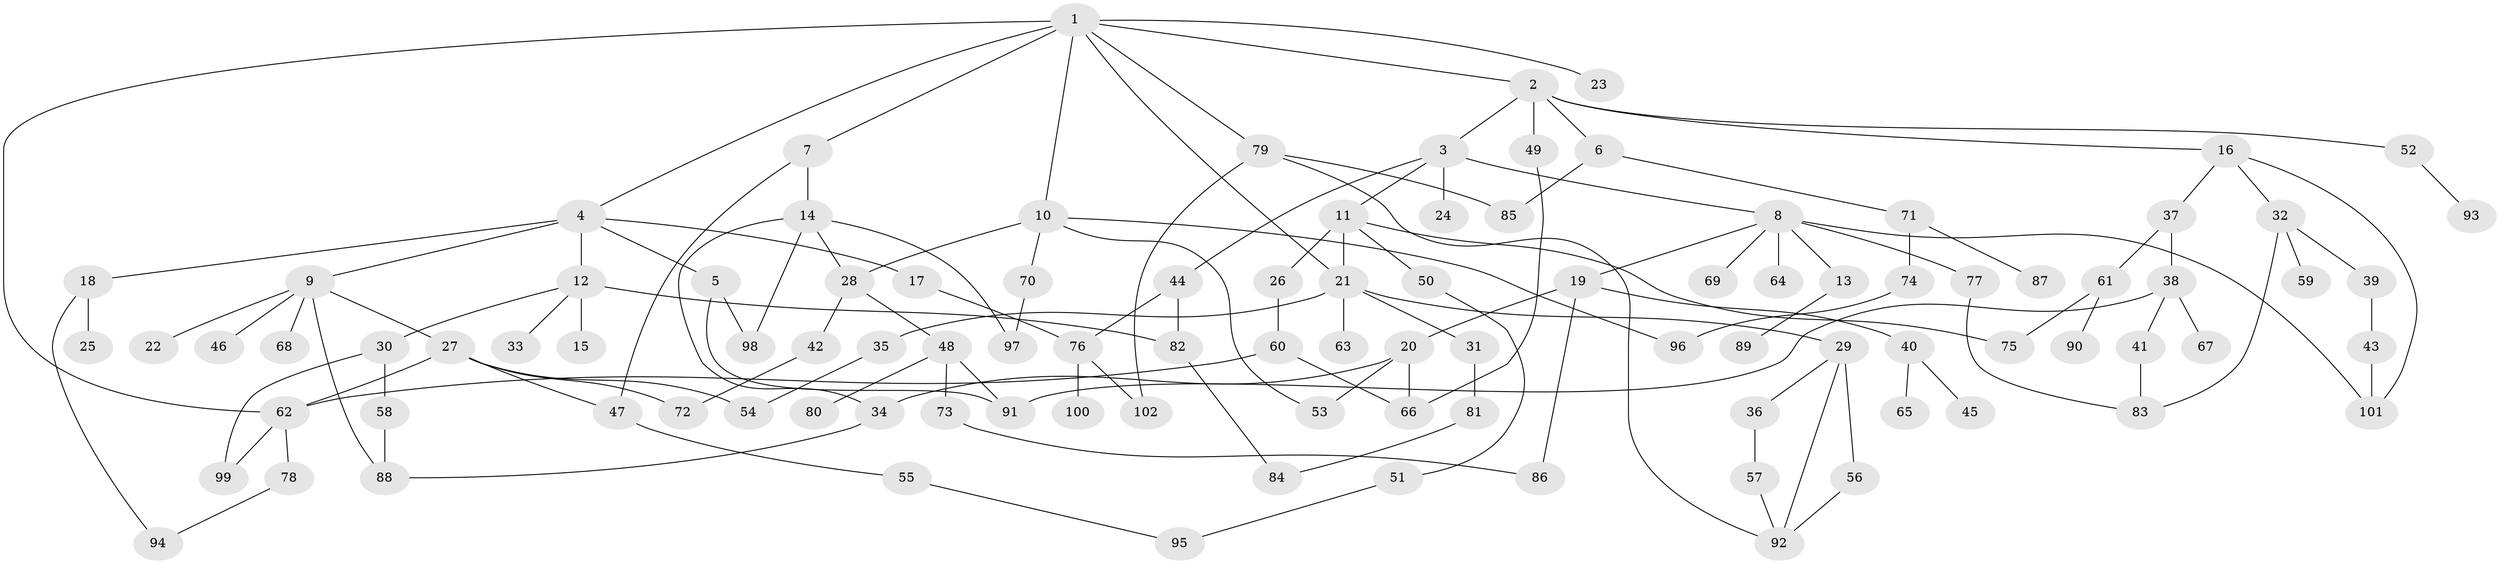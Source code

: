 // coarse degree distribution, {11: 0.015384615384615385, 6: 0.07692307692307693, 8: 0.015384615384615385, 4: 0.07692307692307693, 3: 0.16923076923076924, 5: 0.12307692307692308, 1: 0.2153846153846154, 2: 0.3076923076923077}
// Generated by graph-tools (version 1.1) at 2025/41/03/06/25 10:41:27]
// undirected, 102 vertices, 136 edges
graph export_dot {
graph [start="1"]
  node [color=gray90,style=filled];
  1;
  2;
  3;
  4;
  5;
  6;
  7;
  8;
  9;
  10;
  11;
  12;
  13;
  14;
  15;
  16;
  17;
  18;
  19;
  20;
  21;
  22;
  23;
  24;
  25;
  26;
  27;
  28;
  29;
  30;
  31;
  32;
  33;
  34;
  35;
  36;
  37;
  38;
  39;
  40;
  41;
  42;
  43;
  44;
  45;
  46;
  47;
  48;
  49;
  50;
  51;
  52;
  53;
  54;
  55;
  56;
  57;
  58;
  59;
  60;
  61;
  62;
  63;
  64;
  65;
  66;
  67;
  68;
  69;
  70;
  71;
  72;
  73;
  74;
  75;
  76;
  77;
  78;
  79;
  80;
  81;
  82;
  83;
  84;
  85;
  86;
  87;
  88;
  89;
  90;
  91;
  92;
  93;
  94;
  95;
  96;
  97;
  98;
  99;
  100;
  101;
  102;
  1 -- 2;
  1 -- 4;
  1 -- 7;
  1 -- 10;
  1 -- 23;
  1 -- 79;
  1 -- 21;
  1 -- 62;
  2 -- 3;
  2 -- 6;
  2 -- 16;
  2 -- 49;
  2 -- 52;
  3 -- 8;
  3 -- 11;
  3 -- 24;
  3 -- 44;
  4 -- 5;
  4 -- 9;
  4 -- 12;
  4 -- 17;
  4 -- 18;
  5 -- 91;
  5 -- 98;
  6 -- 71;
  6 -- 85;
  7 -- 14;
  7 -- 47;
  8 -- 13;
  8 -- 19;
  8 -- 64;
  8 -- 69;
  8 -- 77;
  8 -- 101;
  9 -- 22;
  9 -- 27;
  9 -- 46;
  9 -- 68;
  9 -- 88;
  10 -- 28;
  10 -- 70;
  10 -- 53;
  10 -- 96;
  11 -- 21;
  11 -- 26;
  11 -- 50;
  11 -- 75;
  12 -- 15;
  12 -- 30;
  12 -- 33;
  12 -- 82;
  13 -- 89;
  14 -- 34;
  14 -- 97;
  14 -- 98;
  14 -- 28;
  16 -- 32;
  16 -- 37;
  16 -- 101;
  17 -- 76;
  18 -- 25;
  18 -- 94;
  19 -- 20;
  19 -- 40;
  19 -- 86;
  20 -- 53;
  20 -- 66;
  20 -- 34;
  21 -- 29;
  21 -- 31;
  21 -- 35;
  21 -- 63;
  26 -- 60;
  27 -- 47;
  27 -- 54;
  27 -- 62;
  27 -- 72;
  28 -- 42;
  28 -- 48;
  29 -- 36;
  29 -- 56;
  29 -- 92;
  30 -- 58;
  30 -- 99;
  31 -- 81;
  32 -- 39;
  32 -- 59;
  32 -- 83;
  34 -- 88;
  35 -- 54;
  36 -- 57;
  37 -- 38;
  37 -- 61;
  38 -- 41;
  38 -- 67;
  38 -- 91;
  39 -- 43;
  40 -- 45;
  40 -- 65;
  41 -- 83;
  42 -- 72;
  43 -- 101;
  44 -- 76;
  44 -- 82;
  47 -- 55;
  48 -- 73;
  48 -- 80;
  48 -- 91;
  49 -- 66;
  50 -- 51;
  51 -- 95;
  52 -- 93;
  55 -- 95;
  56 -- 92;
  57 -- 92;
  58 -- 88;
  60 -- 62;
  60 -- 66;
  61 -- 90;
  61 -- 75;
  62 -- 78;
  62 -- 99;
  70 -- 97;
  71 -- 74;
  71 -- 87;
  73 -- 86;
  74 -- 96;
  76 -- 100;
  76 -- 102;
  77 -- 83;
  78 -- 94;
  79 -- 85;
  79 -- 102;
  79 -- 92;
  81 -- 84;
  82 -- 84;
}
